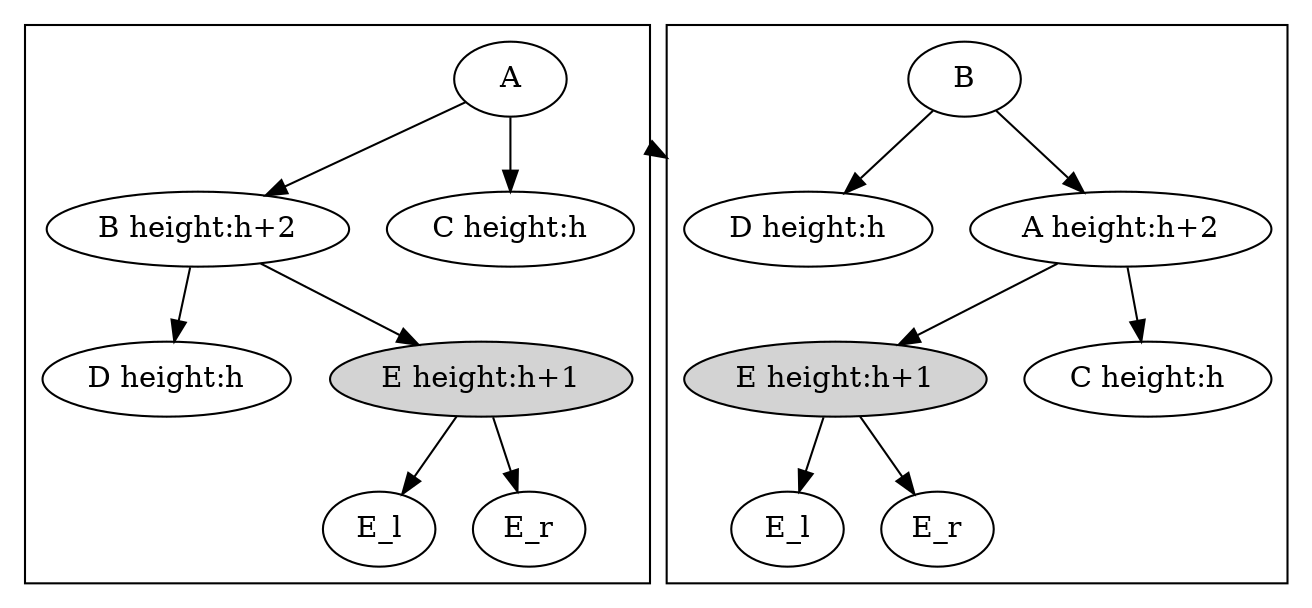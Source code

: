 digraph G {

    graph [fontsize=10 fontname="Verdana" compound=true];

    subgraph cluster_0 {
        a1[label="A"]
        b1[label="B height:h+2"]
        c1[label="C height:h"]
        d1[label="D height:h"]
        e1[label="E height:h+1" style=filled]
        e1_l[label="E_l"];
        e1_r[label="E_r"];
        a1->b1;
        a1->c1;
        b1->d1;
        b1->e1;
        e1->e1_l;
        e1->e1_r;
    }

    subgraph cluster_1 {
        a2[label="A height:h+2"]
        b2[label="B"]
        d2[label="D height:h"]
        e2[label="E height:h+1" style=filled]
        c2[label="C height:h"]
        e2_l[label="E_l"];
        e2_r[label="E_r"];
        b2->d2;
        b2->a2;
        a2->e2;
        a2->c2;
        e2->e2_l;
        e2->e2_r;
    }
    // Edges between nodes render fine
    //"Item 1" -> "Item 2";

    // Edges that directly connect one cluster to another
    a1 -> d2 [ltail=cluster_0 lhead=cluster_1];
}
